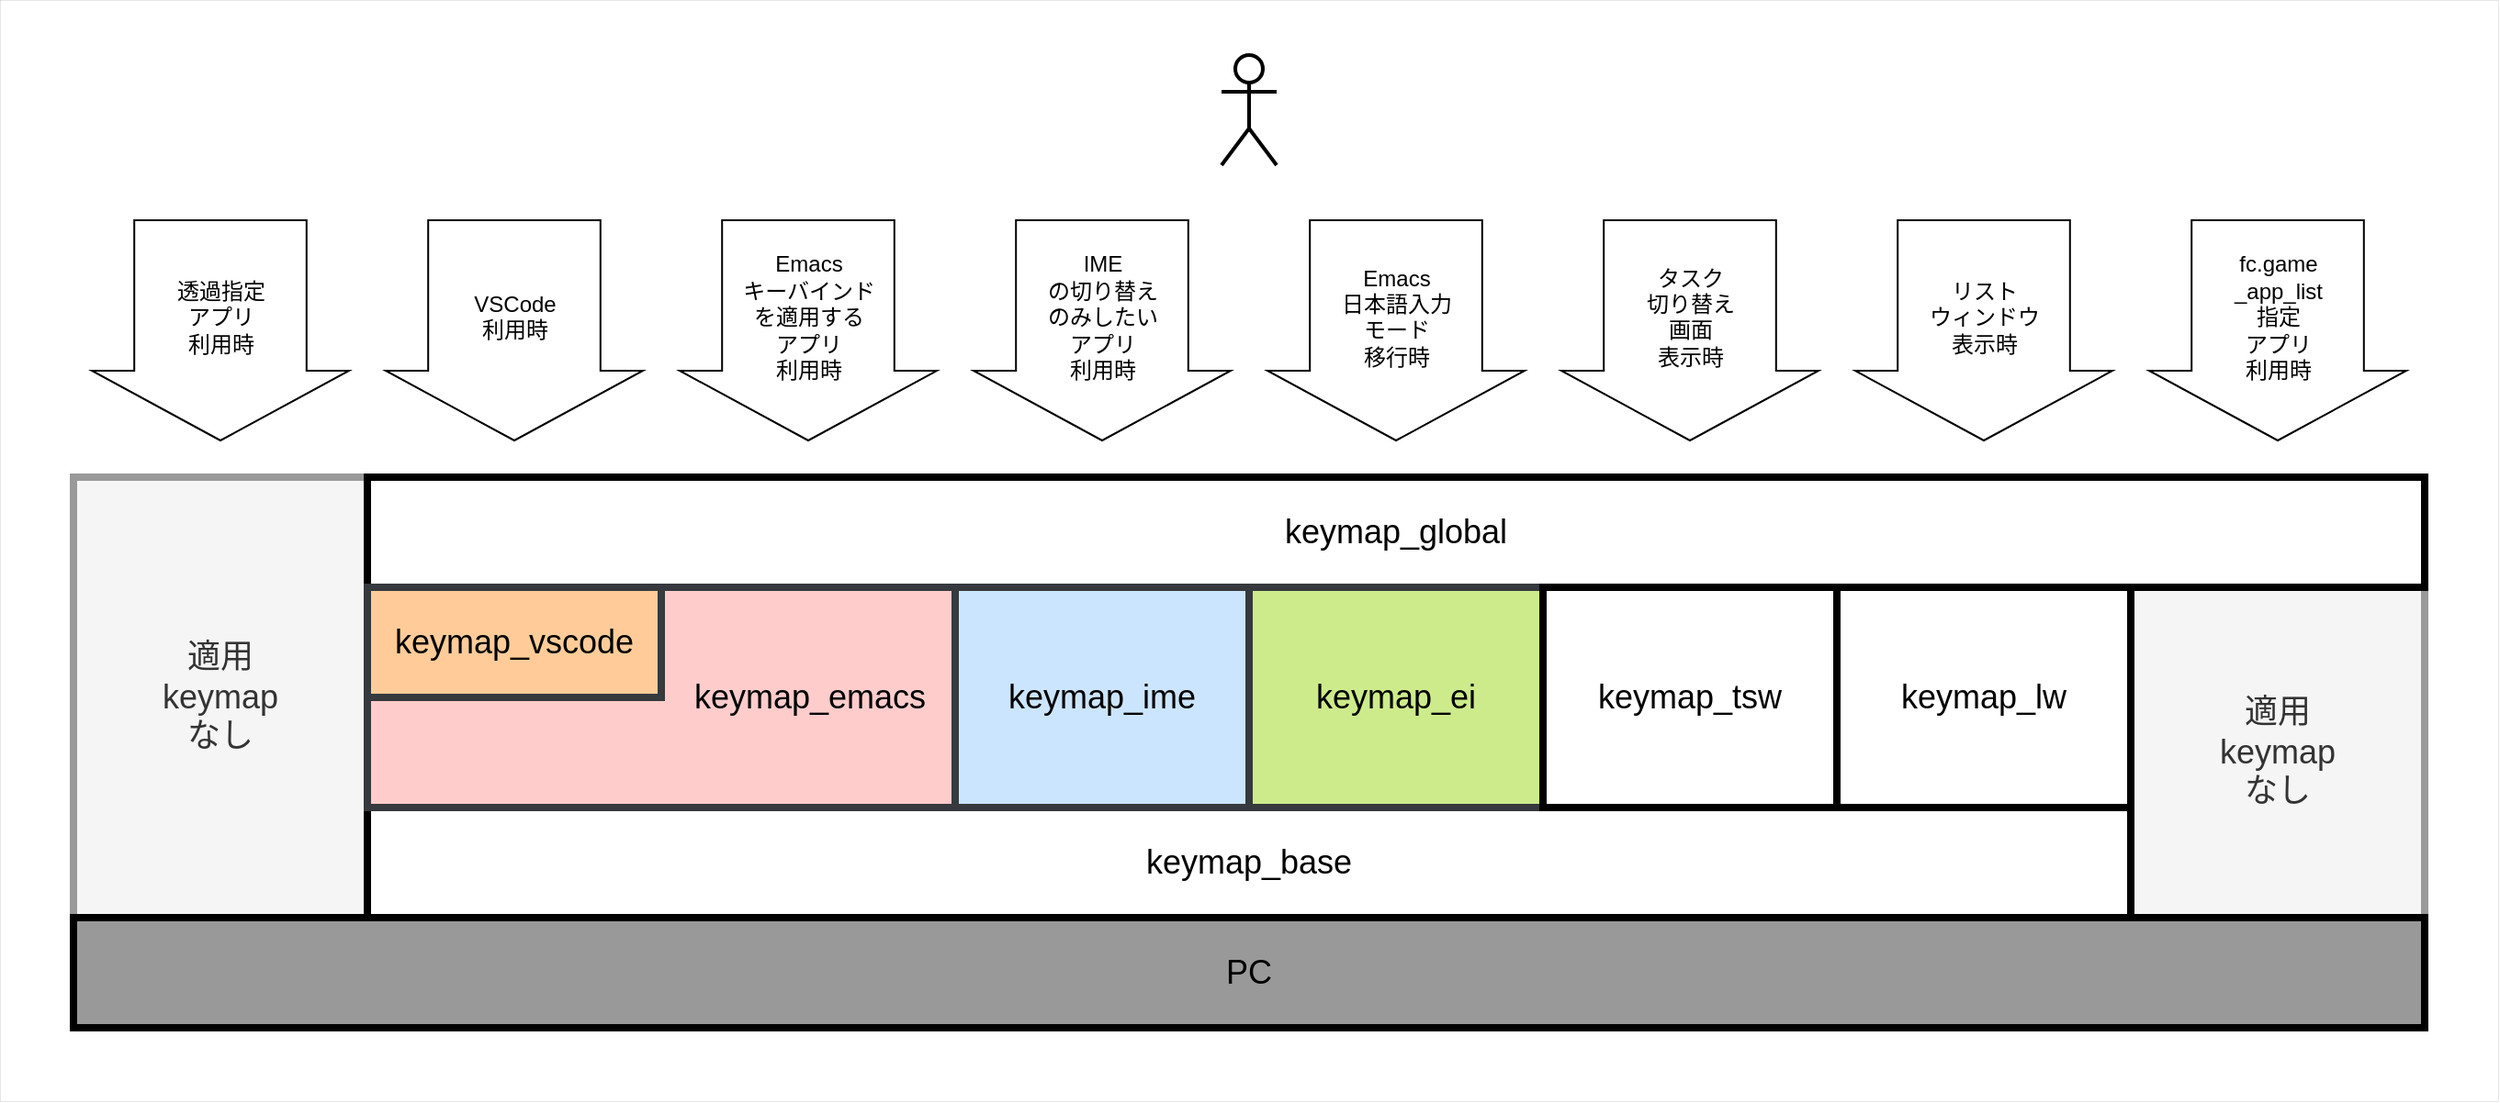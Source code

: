 <mxfile version="21.6.5" type="device">
  <diagram name="ページ1" id="5GmA5azT59qMRVNA7XrL">
    <mxGraphModel dx="2587" dy="828" grid="1" gridSize="10" guides="1" tooltips="1" connect="1" arrows="1" fold="1" page="1" pageScale="1" pageWidth="1169" pageHeight="827" math="0" shadow="0">
      <root>
        <mxCell id="0" />
        <mxCell id="1" parent="0" />
        <mxCell id="R3ex-nuZuo4BqBKcZroz-3" value="" style="rounded=0;whiteSpace=wrap;html=1;strokeWidth=0;" parent="1" vertex="1">
          <mxGeometry x="-1120" y="40" width="1360" height="600" as="geometry" />
        </mxCell>
        <mxCell id="8uGnQqRoo8XHkAc7qmPf-15" value="適用&lt;br style=&quot;font-size: 18px;&quot;&gt;keymap&lt;br style=&quot;font-size: 18px;&quot;&gt;なし" style="rounded=0;whiteSpace=wrap;html=1;strokeWidth=4;fontSize=18;fillColor=#f5f5f5;fontColor=#333333;strokeColor=#999999;" parent="1" vertex="1">
          <mxGeometry x="-1080" y="300" width="160" height="240" as="geometry" />
        </mxCell>
        <mxCell id="8uGnQqRoo8XHkAc7qmPf-24" value="適用&lt;br style=&quot;font-size: 18px;&quot;&gt;keymap&lt;br style=&quot;font-size: 18px;&quot;&gt;なし" style="rounded=0;whiteSpace=wrap;html=1;strokeWidth=4;fontSize=18;fillColor=#f5f5f5;fontColor=#333333;strokeColor=#999999;" parent="1" vertex="1">
          <mxGeometry x="40" y="360" width="160" height="180" as="geometry" />
        </mxCell>
        <mxCell id="8uGnQqRoo8XHkAc7qmPf-10" value="&lt;font style=&quot;font-size: 18px;&quot;&gt;keymap_global&lt;br&gt;&lt;/font&gt;" style="rounded=0;whiteSpace=wrap;html=1;strokeWidth=4;align=center;" parent="1" vertex="1">
          <mxGeometry x="-920" y="300" width="1120" height="60" as="geometry" />
        </mxCell>
        <mxCell id="8uGnQqRoo8XHkAc7qmPf-1" value="&lt;font style=&quot;font-size: 18px;&quot;&gt;keymap_base&lt;/font&gt;" style="rounded=0;whiteSpace=wrap;html=1;strokeWidth=4;" parent="1" vertex="1">
          <mxGeometry x="-920" y="480" width="960" height="60" as="geometry" />
        </mxCell>
        <mxCell id="8uGnQqRoo8XHkAc7qmPf-2" value="&lt;font style=&quot;font-size: 18px;&quot;&gt;　　　　　　　　　keymap_emacs&lt;/font&gt;" style="rounded=0;whiteSpace=wrap;html=1;strokeWidth=4;fillColor=#ffcccc;strokeColor=#36393d;" parent="1" vertex="1">
          <mxGeometry x="-920" y="360" width="320" height="120" as="geometry" />
        </mxCell>
        <mxCell id="8uGnQqRoo8XHkAc7qmPf-4" value="&lt;font style=&quot;font-size: 18px;&quot;&gt;keymap_ime&lt;/font&gt;" style="rounded=0;whiteSpace=wrap;html=1;strokeWidth=4;fillColor=#cce5ff;strokeColor=#36393d;" parent="1" vertex="1">
          <mxGeometry x="-600" y="360" width="160" height="120" as="geometry" />
        </mxCell>
        <mxCell id="8uGnQqRoo8XHkAc7qmPf-6" value="&lt;font style=&quot;font-size: 18px;&quot;&gt;keymap_ei&lt;/font&gt;" style="rounded=0;whiteSpace=wrap;html=1;strokeWidth=4;fillColor=#cdeb8b;strokeColor=#36393d;" parent="1" vertex="1">
          <mxGeometry x="-440" y="360" width="160" height="120" as="geometry" />
        </mxCell>
        <mxCell id="8uGnQqRoo8XHkAc7qmPf-7" value="&lt;font style=&quot;font-size: 18px;&quot;&gt;keymap_tsw&lt;/font&gt;" style="rounded=0;whiteSpace=wrap;html=1;strokeWidth=4;" parent="1" vertex="1">
          <mxGeometry x="-280" y="360" width="160" height="120" as="geometry" />
        </mxCell>
        <mxCell id="8uGnQqRoo8XHkAc7qmPf-8" value="&lt;font style=&quot;font-size: 18px;&quot;&gt;keymap_lw&lt;/font&gt;" style="rounded=0;whiteSpace=wrap;html=1;strokeWidth=4;" parent="1" vertex="1">
          <mxGeometry x="-120" y="360" width="160" height="120" as="geometry" />
        </mxCell>
        <mxCell id="8uGnQqRoo8XHkAc7qmPf-9" value="&lt;font style=&quot;font-size: 18px;&quot;&gt;keymap_vscode&lt;/font&gt;" style="rounded=0;whiteSpace=wrap;html=1;strokeWidth=4;fillColor=#ffcc99;strokeColor=#36393d;" parent="1" vertex="1">
          <mxGeometry x="-920" y="360" width="160" height="60" as="geometry" />
        </mxCell>
        <mxCell id="8uGnQqRoo8XHkAc7qmPf-16" value="リスト&lt;br&gt;ウィンドウ&lt;br&gt;表示時&lt;br&gt;　" style="html=1;shadow=0;dashed=0;align=center;verticalAlign=middle;shape=mxgraph.arrows2.arrow;dy=0.33;dx=38;direction=south;notch=0;strokeWidth=1;" parent="1" vertex="1">
          <mxGeometry x="-110" y="160" width="140" height="120" as="geometry" />
        </mxCell>
        <mxCell id="8uGnQqRoo8XHkAc7qmPf-17" value="タスク&lt;br&gt;切り替え&lt;br&gt;画面&lt;br&gt;表示時&lt;br&gt;　" style="html=1;shadow=0;dashed=0;align=center;verticalAlign=middle;shape=mxgraph.arrows2.arrow;dy=0.33;dx=38;direction=south;notch=0;strokeWidth=1;" parent="1" vertex="1">
          <mxGeometry x="-270" y="160" width="140" height="120" as="geometry" />
        </mxCell>
        <mxCell id="8uGnQqRoo8XHkAc7qmPf-18" value="Emacs&lt;br&gt;日本語入力&lt;br&gt;モード&lt;br&gt;移行時&lt;br&gt;　" style="html=1;shadow=0;dashed=0;align=center;verticalAlign=middle;shape=mxgraph.arrows2.arrow;dy=0.33;dx=38;direction=south;notch=0;strokeWidth=1;" parent="1" vertex="1">
          <mxGeometry x="-430" y="160" width="140" height="120" as="geometry" />
        </mxCell>
        <mxCell id="8uGnQqRoo8XHkAc7qmPf-19" value="IME&lt;br&gt;の切り替え&lt;br&gt;のみしたい&lt;br&gt;アプリ&lt;br&gt;利用時&lt;br&gt;　" style="html=1;shadow=0;dashed=0;align=center;verticalAlign=middle;shape=mxgraph.arrows2.arrow;dy=0.33;dx=38;direction=south;notch=0;strokeWidth=1;" parent="1" vertex="1">
          <mxGeometry x="-590" y="160" width="140" height="120" as="geometry" />
        </mxCell>
        <mxCell id="8uGnQqRoo8XHkAc7qmPf-20" value="VSCode&lt;br&gt;利用時&lt;br&gt;　" style="html=1;shadow=0;dashed=0;align=center;verticalAlign=middle;shape=mxgraph.arrows2.arrow;dy=0.33;dx=38;direction=south;notch=0;strokeWidth=1;" parent="1" vertex="1">
          <mxGeometry x="-910" y="160" width="140" height="120" as="geometry" />
        </mxCell>
        <mxCell id="8uGnQqRoo8XHkAc7qmPf-21" value="Emacs&lt;br&gt;キーバインド&lt;br&gt;を適用する&lt;br&gt;アプリ&lt;br&gt;利用時&lt;br&gt;　" style="html=1;shadow=0;dashed=0;align=center;verticalAlign=middle;shape=mxgraph.arrows2.arrow;dy=0.33;dx=38;direction=south;notch=0;strokeWidth=1;" parent="1" vertex="1">
          <mxGeometry x="-750" y="160" width="140" height="120" as="geometry" />
        </mxCell>
        <mxCell id="8uGnQqRoo8XHkAc7qmPf-22" value="fc.game&lt;br&gt;_app_list&lt;br&gt;指定&lt;br&gt;アプリ&lt;br&gt;利用時&lt;br&gt;　" style="html=1;shadow=0;dashed=0;align=center;verticalAlign=middle;shape=mxgraph.arrows2.arrow;dy=0.33;dx=38;direction=south;notch=0;strokeWidth=1;" parent="1" vertex="1">
          <mxGeometry x="50" y="160" width="140" height="120" as="geometry" />
        </mxCell>
        <mxCell id="8uGnQqRoo8XHkAc7qmPf-23" value="透過指定&lt;br&gt;アプリ&lt;br&gt;利用時&lt;br&gt;　" style="html=1;shadow=0;dashed=0;align=center;verticalAlign=middle;shape=mxgraph.arrows2.arrow;dy=0.33;dx=38;direction=south;notch=0;strokeWidth=1;" parent="1" vertex="1">
          <mxGeometry x="-1070" y="160" width="140" height="120" as="geometry" />
        </mxCell>
        <mxCell id="9zCoiUO8UtqV8FVcG8kC-1" value="&lt;font style=&quot;font-size: 18px;&quot;&gt;PC&lt;/font&gt;" style="rounded=0;whiteSpace=wrap;html=1;strokeWidth=4;fillColor=#999999;" parent="1" vertex="1">
          <mxGeometry x="-1080" y="540" width="1280" height="60" as="geometry" />
        </mxCell>
        <mxCell id="a5IqTfCqZznrqO2_RQo1-2" value="" style="shape=umlActor;verticalLabelPosition=bottom;verticalAlign=top;html=1;strokeWidth=2;" parent="1" vertex="1">
          <mxGeometry x="-455" y="70" width="30" height="60" as="geometry" />
        </mxCell>
      </root>
    </mxGraphModel>
  </diagram>
</mxfile>
